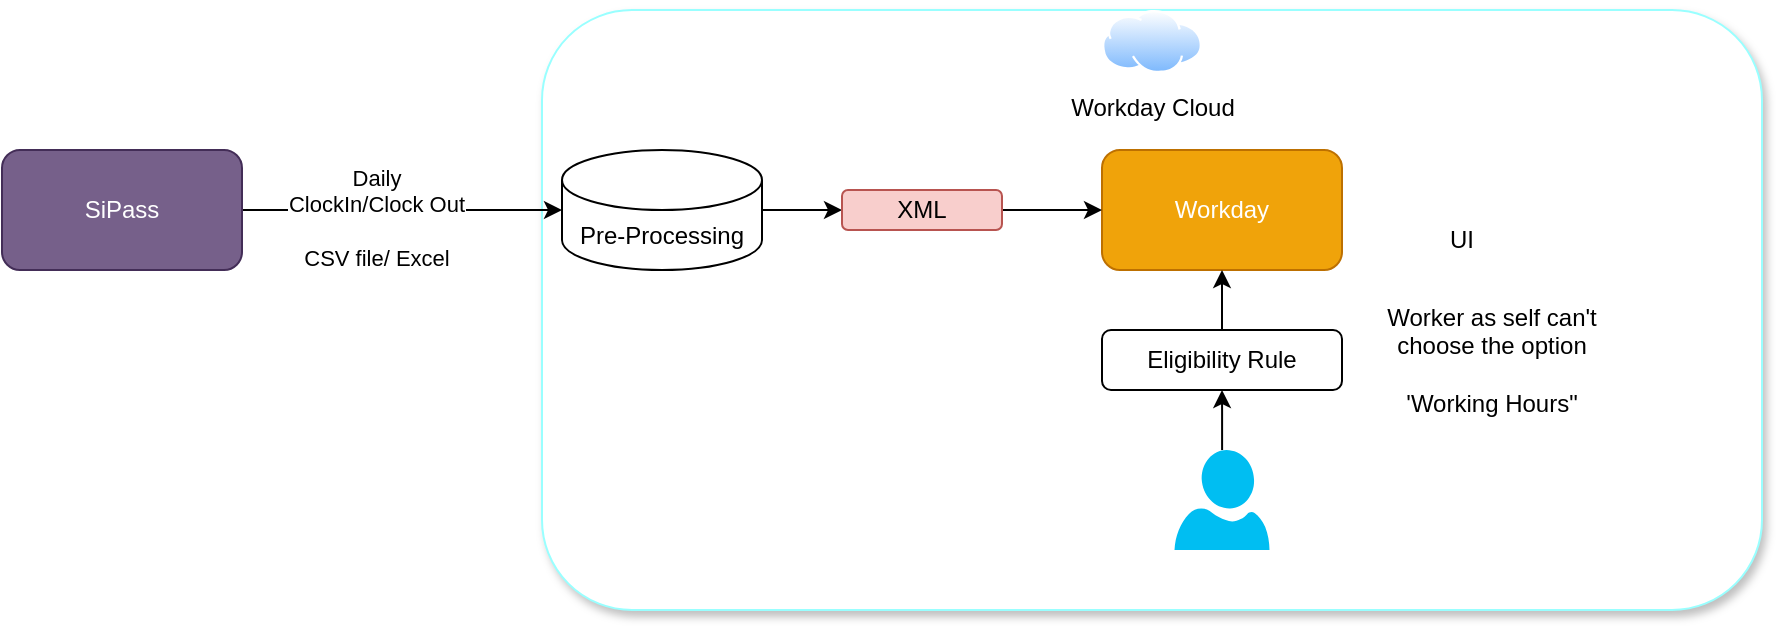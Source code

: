 <mxfile version="24.9.3">
  <diagram name="Page-1" id="V0P_ShoshVWENLGkO5tE">
    <mxGraphModel dx="1647" dy="877" grid="1" gridSize="10" guides="1" tooltips="1" connect="1" arrows="1" fold="1" page="1" pageScale="1" pageWidth="850" pageHeight="1100" math="0" shadow="0">
      <root>
        <mxCell id="0" />
        <mxCell id="1" parent="0" />
        <mxCell id="mhnJ7i8BOFr2f9XJKJYB-18" value="" style="rounded=1;whiteSpace=wrap;html=1;strokeColor=#99FFFF;shadow=1;" vertex="1" parent="1">
          <mxGeometry x="370" y="220" width="610" height="300" as="geometry" />
        </mxCell>
        <mxCell id="mhnJ7i8BOFr2f9XJKJYB-3" style="edgeStyle=orthogonalEdgeStyle;rounded=0;orthogonalLoop=1;jettySize=auto;html=1;" edge="1" parent="1" source="mhnJ7i8BOFr2f9XJKJYB-1" target="mhnJ7i8BOFr2f9XJKJYB-4">
          <mxGeometry relative="1" as="geometry">
            <mxPoint x="290" y="320" as="targetPoint" />
          </mxGeometry>
        </mxCell>
        <mxCell id="mhnJ7i8BOFr2f9XJKJYB-5" value="Daily&lt;div&gt;ClockIn/Clock Out&lt;/div&gt;&lt;div&gt;&lt;br&gt;&lt;/div&gt;&lt;div&gt;CSV file/ Excel&lt;/div&gt;" style="edgeLabel;html=1;align=center;verticalAlign=middle;resizable=0;points=[];" vertex="1" connectable="0" parent="mhnJ7i8BOFr2f9XJKJYB-3">
          <mxGeometry x="-0.16" y="-4" relative="1" as="geometry">
            <mxPoint as="offset" />
          </mxGeometry>
        </mxCell>
        <mxCell id="mhnJ7i8BOFr2f9XJKJYB-1" value="SiPass" style="rounded=1;whiteSpace=wrap;html=1;fillColor=#76608a;fontColor=#ffffff;strokeColor=#432D57;" vertex="1" parent="1">
          <mxGeometry x="100" y="290" width="120" height="60" as="geometry" />
        </mxCell>
        <mxCell id="mhnJ7i8BOFr2f9XJKJYB-2" value="&lt;font color=&quot;#ffffff&quot;&gt;Workday&lt;/font&gt;" style="rounded=1;whiteSpace=wrap;html=1;fillColor=#f0a30a;strokeColor=#BD7000;fontColor=#000000;" vertex="1" parent="1">
          <mxGeometry x="650" y="290" width="120" height="60" as="geometry" />
        </mxCell>
        <mxCell id="mhnJ7i8BOFr2f9XJKJYB-9" style="edgeStyle=orthogonalEdgeStyle;rounded=0;orthogonalLoop=1;jettySize=auto;html=1;" edge="1" parent="1" source="mhnJ7i8BOFr2f9XJKJYB-4" target="mhnJ7i8BOFr2f9XJKJYB-6">
          <mxGeometry relative="1" as="geometry" />
        </mxCell>
        <mxCell id="mhnJ7i8BOFr2f9XJKJYB-4" value="Pre-Processing" style="shape=cylinder3;whiteSpace=wrap;html=1;boundedLbl=1;backgroundOutline=1;size=15;" vertex="1" parent="1">
          <mxGeometry x="380" y="290" width="100" height="60" as="geometry" />
        </mxCell>
        <mxCell id="mhnJ7i8BOFr2f9XJKJYB-10" style="edgeStyle=orthogonalEdgeStyle;rounded=0;orthogonalLoop=1;jettySize=auto;html=1;" edge="1" parent="1" source="mhnJ7i8BOFr2f9XJKJYB-6" target="mhnJ7i8BOFr2f9XJKJYB-2">
          <mxGeometry relative="1" as="geometry" />
        </mxCell>
        <mxCell id="mhnJ7i8BOFr2f9XJKJYB-6" value="XML" style="rounded=1;whiteSpace=wrap;html=1;fillColor=#f8cecc;strokeColor=#b85450;" vertex="1" parent="1">
          <mxGeometry x="520" y="310" width="80" height="20" as="geometry" />
        </mxCell>
        <mxCell id="mhnJ7i8BOFr2f9XJKJYB-16" style="edgeStyle=orthogonalEdgeStyle;rounded=0;orthogonalLoop=1;jettySize=auto;html=1;entryX=0.5;entryY=1;entryDx=0;entryDy=0;" edge="1" parent="1" source="mhnJ7i8BOFr2f9XJKJYB-11" target="mhnJ7i8BOFr2f9XJKJYB-2">
          <mxGeometry relative="1" as="geometry" />
        </mxCell>
        <mxCell id="mhnJ7i8BOFr2f9XJKJYB-11" value="Eligibility Rule" style="rounded=1;whiteSpace=wrap;html=1;" vertex="1" parent="1">
          <mxGeometry x="650" y="380" width="120" height="30" as="geometry" />
        </mxCell>
        <mxCell id="mhnJ7i8BOFr2f9XJKJYB-14" style="edgeStyle=orthogonalEdgeStyle;rounded=0;orthogonalLoop=1;jettySize=auto;html=1;entryX=0.5;entryY=1;entryDx=0;entryDy=0;" edge="1" parent="1" source="mhnJ7i8BOFr2f9XJKJYB-12" target="mhnJ7i8BOFr2f9XJKJYB-11">
          <mxGeometry relative="1" as="geometry" />
        </mxCell>
        <mxCell id="mhnJ7i8BOFr2f9XJKJYB-12" value="" style="verticalLabelPosition=bottom;html=1;verticalAlign=top;align=center;strokeColor=none;fillColor=#00BEF2;shape=mxgraph.azure.user;" vertex="1" parent="1">
          <mxGeometry x="686.25" y="440" width="47.5" height="50" as="geometry" />
        </mxCell>
        <mxCell id="mhnJ7i8BOFr2f9XJKJYB-15" value="Worker as self can&#39;t choose the option&lt;div&gt;&lt;br&gt;&lt;/div&gt;&lt;div&gt;&#39;Working Hours&quot;&lt;/div&gt;" style="text;html=1;align=center;verticalAlign=middle;whiteSpace=wrap;rounded=0;" vertex="1" parent="1">
          <mxGeometry x="780" y="380" width="130" height="30" as="geometry" />
        </mxCell>
        <mxCell id="mhnJ7i8BOFr2f9XJKJYB-17" value="UI" style="text;html=1;align=center;verticalAlign=middle;whiteSpace=wrap;rounded=0;" vertex="1" parent="1">
          <mxGeometry x="800" y="320" width="60" height="30" as="geometry" />
        </mxCell>
        <mxCell id="mhnJ7i8BOFr2f9XJKJYB-19" value="Workday Cloud" style="image;aspect=fixed;perimeter=ellipsePerimeter;html=1;align=center;shadow=0;dashed=0;spacingTop=3;image=img/lib/active_directory/internet_cloud.svg;" vertex="1" parent="1">
          <mxGeometry x="650" y="220" width="50" height="31.5" as="geometry" />
        </mxCell>
      </root>
    </mxGraphModel>
  </diagram>
</mxfile>
